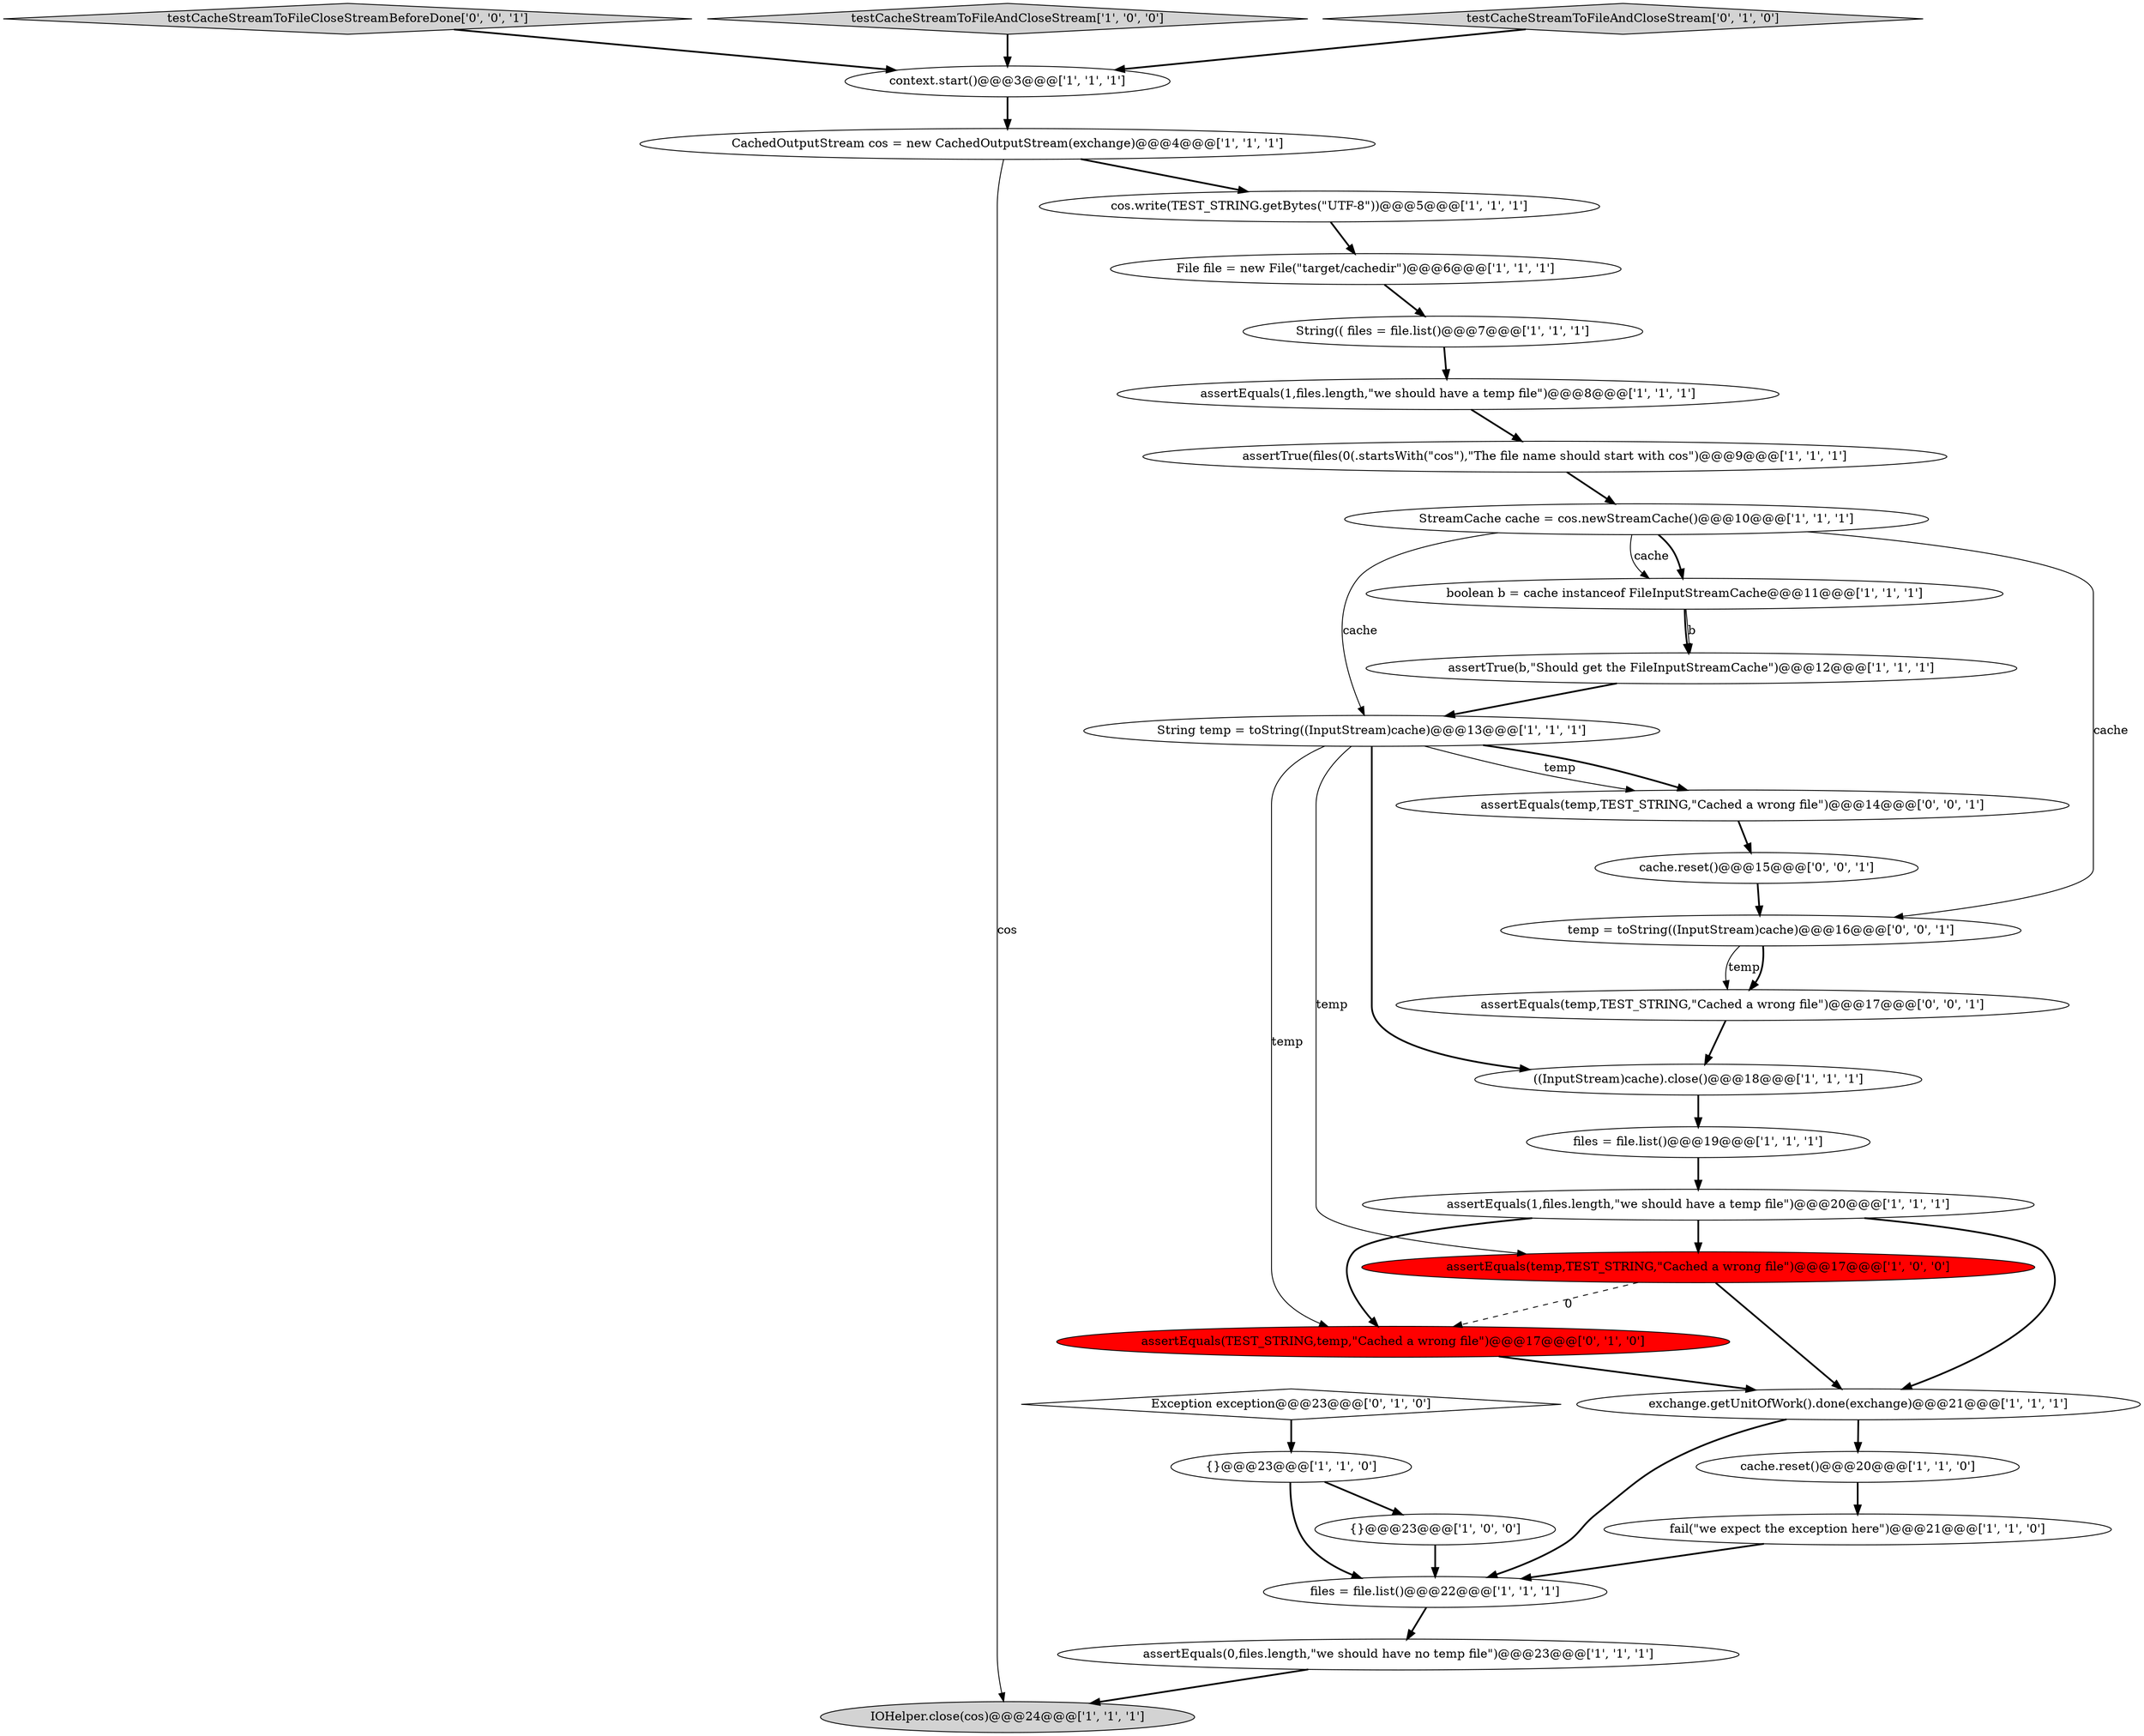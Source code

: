 digraph {
19 [style = filled, label = "assertEquals(1,files.length,\"we should have a temp file\")@@@8@@@['1', '1', '1']", fillcolor = white, shape = ellipse image = "AAA0AAABBB1BBB"];
10 [style = filled, label = "boolean b = cache instanceof FileInputStreamCache@@@11@@@['1', '1', '1']", fillcolor = white, shape = ellipse image = "AAA0AAABBB1BBB"];
4 [style = filled, label = "StreamCache cache = cos.newStreamCache()@@@10@@@['1', '1', '1']", fillcolor = white, shape = ellipse image = "AAA0AAABBB1BBB"];
18 [style = filled, label = "files = file.list()@@@19@@@['1', '1', '1']", fillcolor = white, shape = ellipse image = "AAA0AAABBB1BBB"];
17 [style = filled, label = "String(( files = file.list()@@@7@@@['1', '1', '1']", fillcolor = white, shape = ellipse image = "AAA0AAABBB1BBB"];
12 [style = filled, label = "exchange.getUnitOfWork().done(exchange)@@@21@@@['1', '1', '1']", fillcolor = white, shape = ellipse image = "AAA0AAABBB1BBB"];
25 [style = filled, label = "assertEquals(TEST_STRING,temp,\"Cached a wrong file\")@@@17@@@['0', '1', '0']", fillcolor = red, shape = ellipse image = "AAA1AAABBB2BBB"];
1 [style = filled, label = "File file = new File(\"target/cachedir\")@@@6@@@['1', '1', '1']", fillcolor = white, shape = ellipse image = "AAA0AAABBB1BBB"];
31 [style = filled, label = "testCacheStreamToFileCloseStreamBeforeDone['0', '0', '1']", fillcolor = lightgray, shape = diamond image = "AAA0AAABBB3BBB"];
16 [style = filled, label = "assertEquals(temp,TEST_STRING,\"Cached a wrong file\")@@@17@@@['1', '0', '0']", fillcolor = red, shape = ellipse image = "AAA1AAABBB1BBB"];
30 [style = filled, label = "temp = toString((InputStream)cache)@@@16@@@['0', '0', '1']", fillcolor = white, shape = ellipse image = "AAA0AAABBB3BBB"];
28 [style = filled, label = "cache.reset()@@@15@@@['0', '0', '1']", fillcolor = white, shape = ellipse image = "AAA0AAABBB3BBB"];
20 [style = filled, label = "String temp = toString((InputStream)cache)@@@13@@@['1', '1', '1']", fillcolor = white, shape = ellipse image = "AAA0AAABBB1BBB"];
2 [style = filled, label = "assertTrue(b,\"Should get the FileInputStreamCache\")@@@12@@@['1', '1', '1']", fillcolor = white, shape = ellipse image = "AAA0AAABBB1BBB"];
14 [style = filled, label = "cos.write(TEST_STRING.getBytes(\"UTF-8\"))@@@5@@@['1', '1', '1']", fillcolor = white, shape = ellipse image = "AAA0AAABBB1BBB"];
3 [style = filled, label = "cache.reset()@@@20@@@['1', '1', '0']", fillcolor = white, shape = ellipse image = "AAA0AAABBB1BBB"];
6 [style = filled, label = "context.start()@@@3@@@['1', '1', '1']", fillcolor = white, shape = ellipse image = "AAA0AAABBB1BBB"];
29 [style = filled, label = "assertEquals(temp,TEST_STRING,\"Cached a wrong file\")@@@17@@@['0', '0', '1']", fillcolor = white, shape = ellipse image = "AAA0AAABBB3BBB"];
0 [style = filled, label = "CachedOutputStream cos = new CachedOutputStream(exchange)@@@4@@@['1', '1', '1']", fillcolor = white, shape = ellipse image = "AAA0AAABBB1BBB"];
11 [style = filled, label = "IOHelper.close(cos)@@@24@@@['1', '1', '1']", fillcolor = lightgray, shape = ellipse image = "AAA0AAABBB1BBB"];
13 [style = filled, label = "assertEquals(0,files.length,\"we should have no temp file\")@@@23@@@['1', '1', '1']", fillcolor = white, shape = ellipse image = "AAA0AAABBB1BBB"];
24 [style = filled, label = "Exception exception@@@23@@@['0', '1', '0']", fillcolor = white, shape = diamond image = "AAA0AAABBB2BBB"];
7 [style = filled, label = "testCacheStreamToFileAndCloseStream['1', '0', '0']", fillcolor = lightgray, shape = diamond image = "AAA0AAABBB1BBB"];
22 [style = filled, label = "fail(\"we expect the exception here\")@@@21@@@['1', '1', '0']", fillcolor = white, shape = ellipse image = "AAA0AAABBB1BBB"];
9 [style = filled, label = "assertEquals(1,files.length,\"we should have a temp file\")@@@20@@@['1', '1', '1']", fillcolor = white, shape = ellipse image = "AAA0AAABBB1BBB"];
27 [style = filled, label = "assertEquals(temp,TEST_STRING,\"Cached a wrong file\")@@@14@@@['0', '0', '1']", fillcolor = white, shape = ellipse image = "AAA0AAABBB3BBB"];
26 [style = filled, label = "testCacheStreamToFileAndCloseStream['0', '1', '0']", fillcolor = lightgray, shape = diamond image = "AAA0AAABBB2BBB"];
15 [style = filled, label = "assertTrue(files(0(.startsWith(\"cos\"),\"The file name should start with cos\")@@@9@@@['1', '1', '1']", fillcolor = white, shape = ellipse image = "AAA0AAABBB1BBB"];
21 [style = filled, label = "{}@@@23@@@['1', '1', '0']", fillcolor = white, shape = ellipse image = "AAA0AAABBB1BBB"];
5 [style = filled, label = "{}@@@23@@@['1', '0', '0']", fillcolor = white, shape = ellipse image = "AAA0AAABBB1BBB"];
23 [style = filled, label = "files = file.list()@@@22@@@['1', '1', '1']", fillcolor = white, shape = ellipse image = "AAA0AAABBB1BBB"];
8 [style = filled, label = "((InputStream)cache).close()@@@18@@@['1', '1', '1']", fillcolor = white, shape = ellipse image = "AAA0AAABBB1BBB"];
4->10 [style = bold, label=""];
29->8 [style = bold, label=""];
2->20 [style = bold, label=""];
30->29 [style = solid, label="temp"];
4->10 [style = solid, label="cache"];
5->23 [style = bold, label=""];
28->30 [style = bold, label=""];
8->18 [style = bold, label=""];
16->25 [style = dashed, label="0"];
27->28 [style = bold, label=""];
4->30 [style = solid, label="cache"];
6->0 [style = bold, label=""];
26->6 [style = bold, label=""];
3->22 [style = bold, label=""];
22->23 [style = bold, label=""];
13->11 [style = bold, label=""];
17->19 [style = bold, label=""];
9->16 [style = bold, label=""];
30->29 [style = bold, label=""];
14->1 [style = bold, label=""];
1->17 [style = bold, label=""];
20->25 [style = solid, label="temp"];
20->27 [style = bold, label=""];
4->20 [style = solid, label="cache"];
0->11 [style = solid, label="cos"];
21->5 [style = bold, label=""];
0->14 [style = bold, label=""];
20->8 [style = bold, label=""];
20->27 [style = solid, label="temp"];
31->6 [style = bold, label=""];
24->21 [style = bold, label=""];
25->12 [style = bold, label=""];
23->13 [style = bold, label=""];
10->2 [style = solid, label="b"];
9->25 [style = bold, label=""];
7->6 [style = bold, label=""];
20->16 [style = solid, label="temp"];
15->4 [style = bold, label=""];
18->9 [style = bold, label=""];
10->2 [style = bold, label=""];
12->23 [style = bold, label=""];
12->3 [style = bold, label=""];
9->12 [style = bold, label=""];
19->15 [style = bold, label=""];
16->12 [style = bold, label=""];
21->23 [style = bold, label=""];
}
